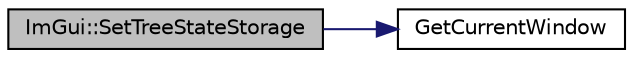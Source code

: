 digraph "ImGui::SetTreeStateStorage"
{
 // INTERACTIVE_SVG=YES
  edge [fontname="Helvetica",fontsize="10",labelfontname="Helvetica",labelfontsize="10"];
  node [fontname="Helvetica",fontsize="10",shape=record];
  rankdir="LR";
  Node1 [label="ImGui::SetTreeStateStorage",height=0.2,width=0.4,color="black", fillcolor="grey75", style="filled" fontcolor="black"];
  Node1 -> Node2 [color="midnightblue",fontsize="10",style="solid",fontname="Helvetica"];
  Node2 [label="GetCurrentWindow",height=0.2,width=0.4,color="black", fillcolor="white", style="filled",URL="$imgui_8cpp.html#adf96ede6decde2f532a9cfd91deff1b7"];
}
